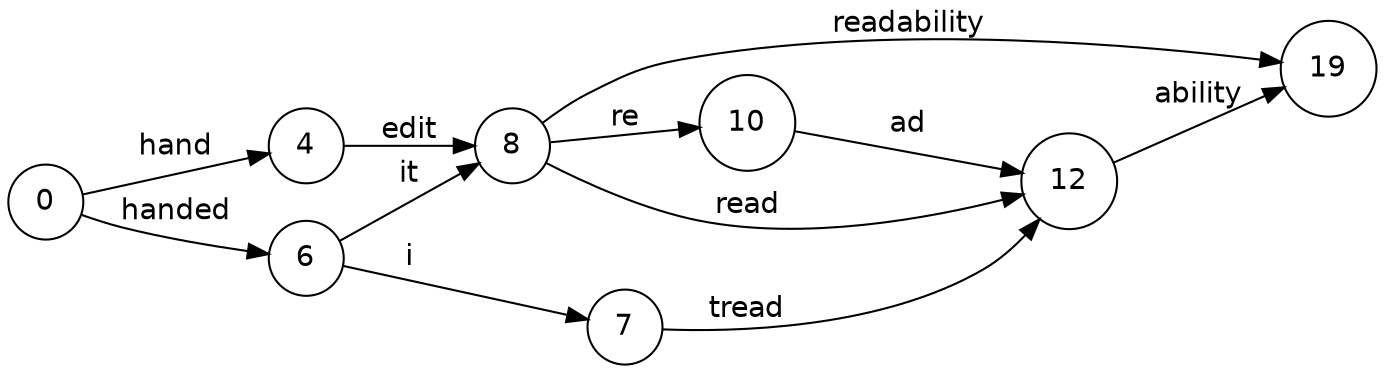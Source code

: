 digraph {
    graph [rankdir=LR
          ,margin=0
          ,splines=spline];
    node [shape=circle
         ,fontname=Helvetica];
    edge [fontname=Helvetica];
    0 [label=0];
    4 [label=4];
    6 [label=6];
    7 [label=7];
    8 [label=8];
    10 [label=10];
    12 [label=12];
    19 [label=19];
    0 -> 4 [label=hand];
    0 -> 6 [label=handed];
    4 -> 8 [label=edit];
    6 -> 7 [label=i];
    6 -> 8 [label=it];
    7 -> 12 [label=tread];
    8 -> 10 [label=re];
    8 -> 12 [label=read];
    8 -> 19 [label=readability];
    10 -> 12 [label=ad];
    12 -> 19 [label=ability];
}